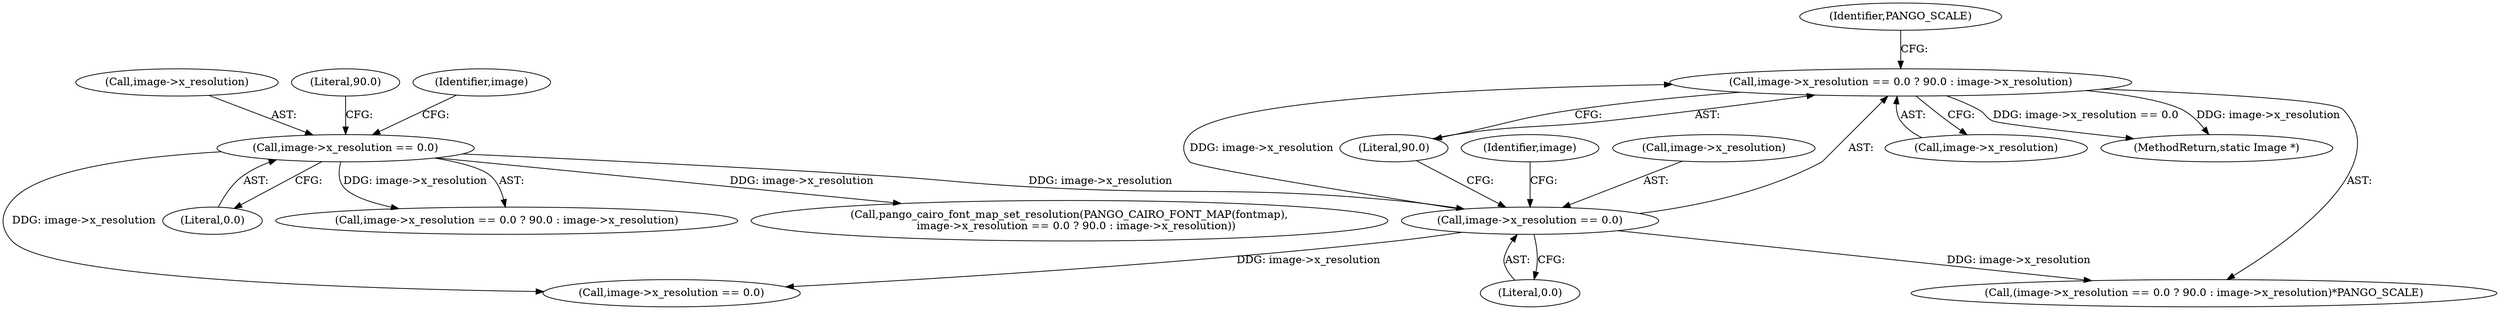 digraph "0_ImageMagick_f6e9d0d9955e85bdd7540b251cd50d598dacc5e6_42@pointer" {
"1000577" [label="(Call,image->x_resolution == 0.0 ? 90.0 : image->x_resolution)"];
"1000578" [label="(Call,image->x_resolution == 0.0)"];
"1000248" [label="(Call,image->x_resolution == 0.0)"];
"1000249" [label="(Call,image->x_resolution)"];
"1000585" [label="(Identifier,image)"];
"1000252" [label="(Literal,0.0)"];
"1000253" [label="(Literal,90.0)"];
"1000248" [label="(Call,image->x_resolution == 0.0)"];
"1000830" [label="(Call,image->x_resolution == 0.0)"];
"1000579" [label="(Call,image->x_resolution)"];
"1000247" [label="(Call,image->x_resolution == 0.0 ? 90.0 : image->x_resolution)"];
"1000255" [label="(Identifier,image)"];
"1001189" [label="(MethodReturn,static Image *)"];
"1000587" [label="(Identifier,PANGO_SCALE)"];
"1000583" [label="(Literal,90.0)"];
"1000577" [label="(Call,image->x_resolution == 0.0 ? 90.0 : image->x_resolution)"];
"1000582" [label="(Literal,0.0)"];
"1000576" [label="(Call,(image->x_resolution == 0.0 ? 90.0 : image->x_resolution)*PANGO_SCALE)"];
"1000584" [label="(Call,image->x_resolution)"];
"1000244" [label="(Call,pango_cairo_font_map_set_resolution(PANGO_CAIRO_FONT_MAP(fontmap),\n    image->x_resolution == 0.0 ? 90.0 : image->x_resolution))"];
"1000578" [label="(Call,image->x_resolution == 0.0)"];
"1000577" -> "1000576"  [label="AST: "];
"1000577" -> "1000583"  [label="CFG: "];
"1000577" -> "1000584"  [label="CFG: "];
"1000578" -> "1000577"  [label="AST: "];
"1000583" -> "1000577"  [label="AST: "];
"1000584" -> "1000577"  [label="AST: "];
"1000587" -> "1000577"  [label="CFG: "];
"1000577" -> "1001189"  [label="DDG: image->x_resolution"];
"1000577" -> "1001189"  [label="DDG: image->x_resolution == 0.0"];
"1000578" -> "1000577"  [label="DDG: image->x_resolution"];
"1000578" -> "1000582"  [label="CFG: "];
"1000579" -> "1000578"  [label="AST: "];
"1000582" -> "1000578"  [label="AST: "];
"1000583" -> "1000578"  [label="CFG: "];
"1000585" -> "1000578"  [label="CFG: "];
"1000578" -> "1000576"  [label="DDG: image->x_resolution"];
"1000248" -> "1000578"  [label="DDG: image->x_resolution"];
"1000578" -> "1000830"  [label="DDG: image->x_resolution"];
"1000248" -> "1000247"  [label="AST: "];
"1000248" -> "1000252"  [label="CFG: "];
"1000249" -> "1000248"  [label="AST: "];
"1000252" -> "1000248"  [label="AST: "];
"1000253" -> "1000248"  [label="CFG: "];
"1000255" -> "1000248"  [label="CFG: "];
"1000248" -> "1000244"  [label="DDG: image->x_resolution"];
"1000248" -> "1000247"  [label="DDG: image->x_resolution"];
"1000248" -> "1000830"  [label="DDG: image->x_resolution"];
}
